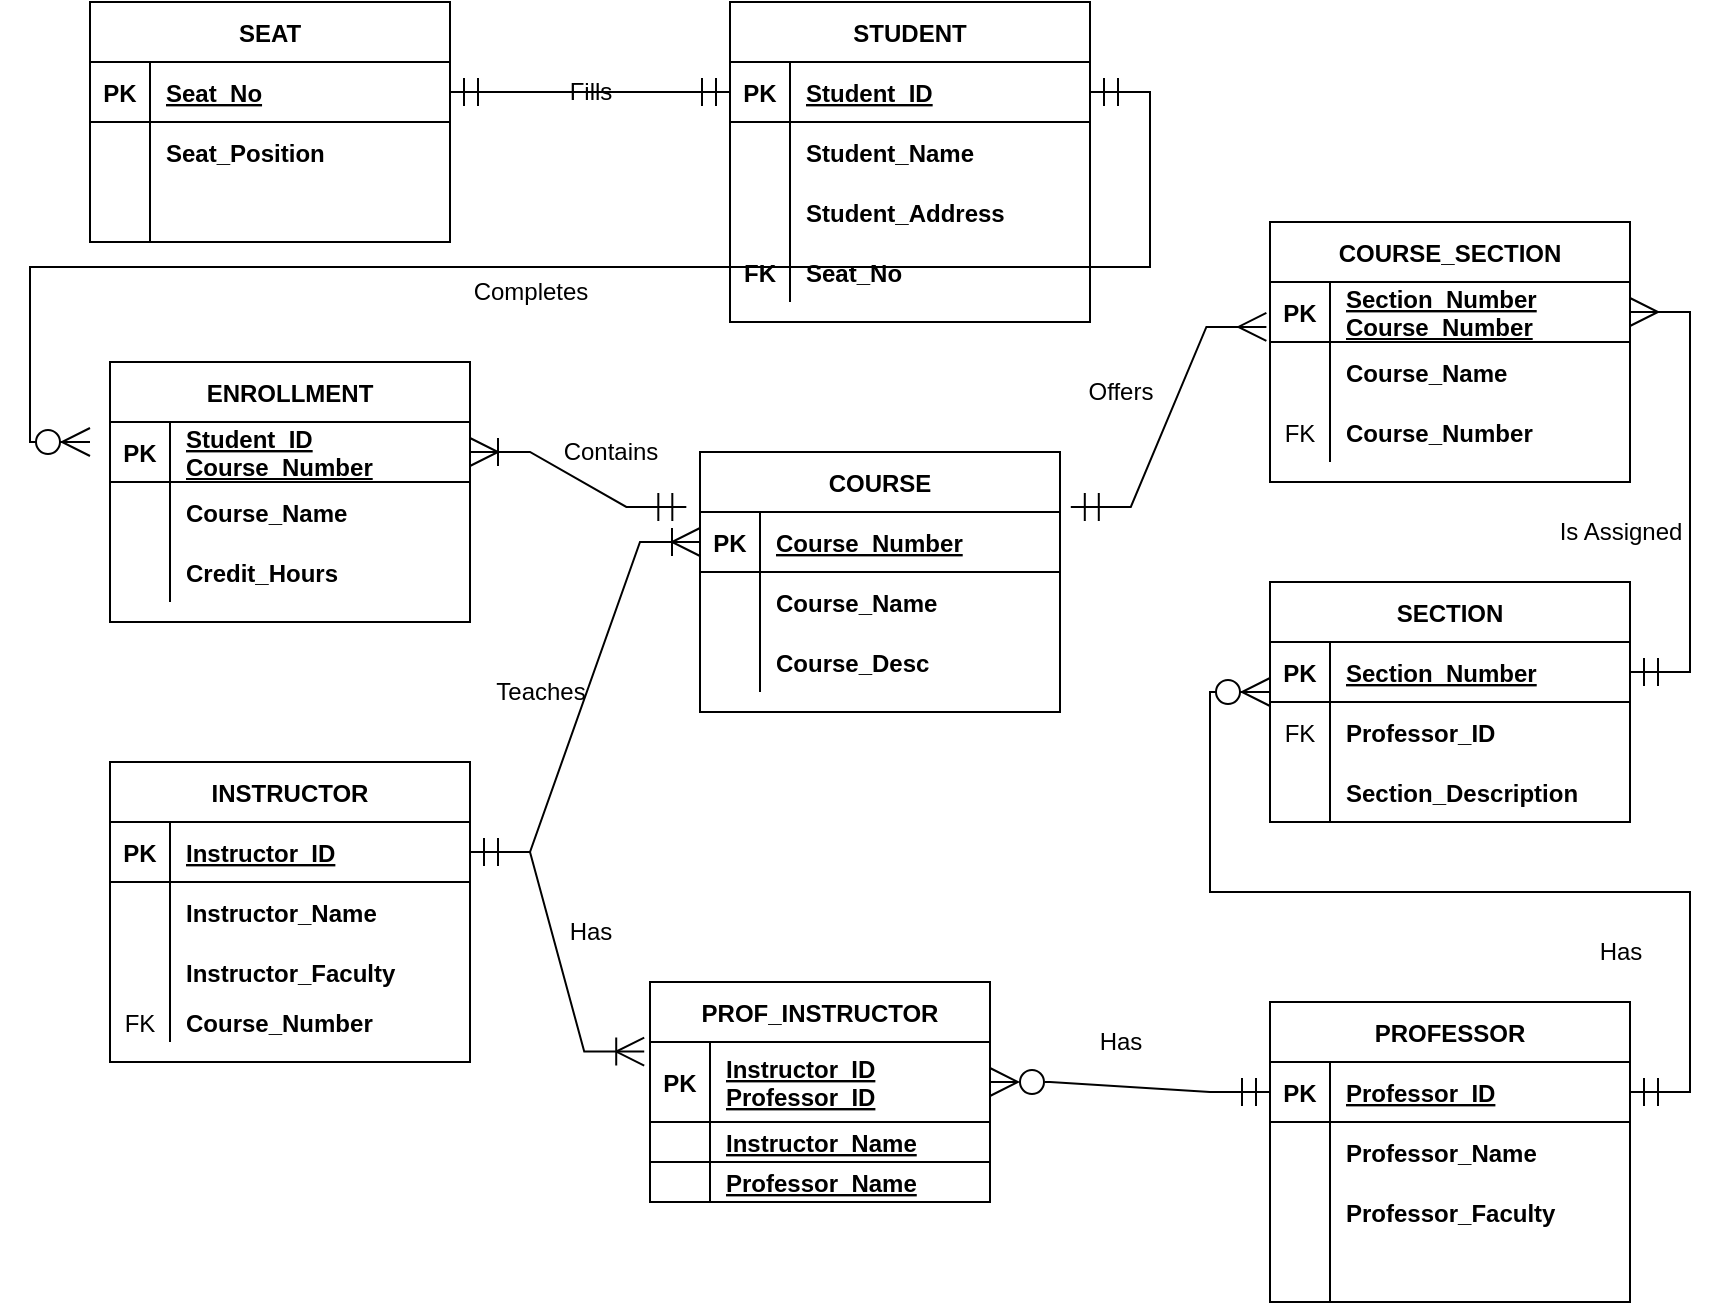 <mxfile version="20.5.3" type="device"><diagram id="ovsEemLQURzjgjKXSBNl" name="Page-2"><mxGraphModel dx="1952" dy="614" grid="1" gridSize="10" guides="1" tooltips="1" connect="1" arrows="1" fold="1" page="1" pageScale="1" pageWidth="850" pageHeight="1100" math="0" shadow="0"><root><mxCell id="0"/><mxCell id="1" parent="0"/><mxCell id="uwNCYjKHiL1oiWfOYCzI-2" value="STUDENT" style="shape=table;startSize=30;container=1;collapsible=1;childLayout=tableLayout;fixedRows=1;rowLines=0;fontStyle=1;align=center;resizeLast=1;" parent="1" vertex="1"><mxGeometry x="350" y="20" width="180" height="160" as="geometry"/></mxCell><mxCell id="uwNCYjKHiL1oiWfOYCzI-3" value="" style="shape=tableRow;horizontal=0;startSize=0;swimlaneHead=0;swimlaneBody=0;fillColor=none;collapsible=0;dropTarget=0;points=[[0,0.5],[1,0.5]];portConstraint=eastwest;top=0;left=0;right=0;bottom=1;" parent="uwNCYjKHiL1oiWfOYCzI-2" vertex="1"><mxGeometry y="30" width="180" height="30" as="geometry"/></mxCell><mxCell id="uwNCYjKHiL1oiWfOYCzI-4" value="PK" style="shape=partialRectangle;connectable=0;fillColor=none;top=0;left=0;bottom=0;right=0;fontStyle=1;overflow=hidden;" parent="uwNCYjKHiL1oiWfOYCzI-3" vertex="1"><mxGeometry width="30" height="30" as="geometry"><mxRectangle width="30" height="30" as="alternateBounds"/></mxGeometry></mxCell><mxCell id="uwNCYjKHiL1oiWfOYCzI-5" value="Student_ID" style="shape=partialRectangle;connectable=0;fillColor=none;top=0;left=0;bottom=0;right=0;align=left;spacingLeft=6;fontStyle=5;overflow=hidden;" parent="uwNCYjKHiL1oiWfOYCzI-3" vertex="1"><mxGeometry x="30" width="150" height="30" as="geometry"><mxRectangle width="150" height="30" as="alternateBounds"/></mxGeometry></mxCell><mxCell id="uwNCYjKHiL1oiWfOYCzI-6" value="" style="shape=tableRow;horizontal=0;startSize=0;swimlaneHead=0;swimlaneBody=0;fillColor=none;collapsible=0;dropTarget=0;points=[[0,0.5],[1,0.5]];portConstraint=eastwest;top=0;left=0;right=0;bottom=0;" parent="uwNCYjKHiL1oiWfOYCzI-2" vertex="1"><mxGeometry y="60" width="180" height="30" as="geometry"/></mxCell><mxCell id="uwNCYjKHiL1oiWfOYCzI-7" value="" style="shape=partialRectangle;connectable=0;fillColor=none;top=0;left=0;bottom=0;right=0;editable=1;overflow=hidden;" parent="uwNCYjKHiL1oiWfOYCzI-6" vertex="1"><mxGeometry width="30" height="30" as="geometry"><mxRectangle width="30" height="30" as="alternateBounds"/></mxGeometry></mxCell><mxCell id="uwNCYjKHiL1oiWfOYCzI-8" value="Student_Name" style="shape=partialRectangle;connectable=0;fillColor=none;top=0;left=0;bottom=0;right=0;align=left;spacingLeft=6;overflow=hidden;fontStyle=1" parent="uwNCYjKHiL1oiWfOYCzI-6" vertex="1"><mxGeometry x="30" width="150" height="30" as="geometry"><mxRectangle width="150" height="30" as="alternateBounds"/></mxGeometry></mxCell><mxCell id="uwNCYjKHiL1oiWfOYCzI-9" value="" style="shape=tableRow;horizontal=0;startSize=0;swimlaneHead=0;swimlaneBody=0;fillColor=none;collapsible=0;dropTarget=0;points=[[0,0.5],[1,0.5]];portConstraint=eastwest;top=0;left=0;right=0;bottom=0;" parent="uwNCYjKHiL1oiWfOYCzI-2" vertex="1"><mxGeometry y="90" width="180" height="30" as="geometry"/></mxCell><mxCell id="uwNCYjKHiL1oiWfOYCzI-10" value="" style="shape=partialRectangle;connectable=0;fillColor=none;top=0;left=0;bottom=0;right=0;editable=1;overflow=hidden;" parent="uwNCYjKHiL1oiWfOYCzI-9" vertex="1"><mxGeometry width="30" height="30" as="geometry"><mxRectangle width="30" height="30" as="alternateBounds"/></mxGeometry></mxCell><mxCell id="uwNCYjKHiL1oiWfOYCzI-11" value="Student_Address" style="shape=partialRectangle;connectable=0;fillColor=none;top=0;left=0;bottom=0;right=0;align=left;spacingLeft=6;overflow=hidden;fontStyle=1" parent="uwNCYjKHiL1oiWfOYCzI-9" vertex="1"><mxGeometry x="30" width="150" height="30" as="geometry"><mxRectangle width="150" height="30" as="alternateBounds"/></mxGeometry></mxCell><mxCell id="uwNCYjKHiL1oiWfOYCzI-12" value="" style="shape=tableRow;horizontal=0;startSize=0;swimlaneHead=0;swimlaneBody=0;fillColor=none;collapsible=0;dropTarget=0;points=[[0,0.5],[1,0.5]];portConstraint=eastwest;top=0;left=0;right=0;bottom=0;" parent="uwNCYjKHiL1oiWfOYCzI-2" vertex="1"><mxGeometry y="120" width="180" height="30" as="geometry"/></mxCell><mxCell id="uwNCYjKHiL1oiWfOYCzI-13" value="FK" style="shape=partialRectangle;connectable=0;fillColor=none;top=0;left=0;bottom=0;right=0;editable=1;overflow=hidden;fontStyle=1" parent="uwNCYjKHiL1oiWfOYCzI-12" vertex="1"><mxGeometry width="30" height="30" as="geometry"><mxRectangle width="30" height="30" as="alternateBounds"/></mxGeometry></mxCell><mxCell id="uwNCYjKHiL1oiWfOYCzI-14" value="Seat_No" style="shape=partialRectangle;connectable=0;fillColor=none;top=0;left=0;bottom=0;right=0;align=left;spacingLeft=6;overflow=hidden;fontStyle=1" parent="uwNCYjKHiL1oiWfOYCzI-12" vertex="1"><mxGeometry x="30" width="150" height="30" as="geometry"><mxRectangle width="150" height="30" as="alternateBounds"/></mxGeometry></mxCell><mxCell id="uwNCYjKHiL1oiWfOYCzI-15" value="SEAT" style="shape=table;startSize=30;container=1;collapsible=1;childLayout=tableLayout;fixedRows=1;rowLines=0;fontStyle=1;align=center;resizeLast=1;" parent="1" vertex="1"><mxGeometry x="30" y="20" width="180" height="120" as="geometry"/></mxCell><mxCell id="uwNCYjKHiL1oiWfOYCzI-16" value="" style="shape=tableRow;horizontal=0;startSize=0;swimlaneHead=0;swimlaneBody=0;fillColor=none;collapsible=0;dropTarget=0;points=[[0,0.5],[1,0.5]];portConstraint=eastwest;top=0;left=0;right=0;bottom=1;" parent="uwNCYjKHiL1oiWfOYCzI-15" vertex="1"><mxGeometry y="30" width="180" height="30" as="geometry"/></mxCell><mxCell id="uwNCYjKHiL1oiWfOYCzI-17" value="PK" style="shape=partialRectangle;connectable=0;fillColor=none;top=0;left=0;bottom=0;right=0;fontStyle=1;overflow=hidden;" parent="uwNCYjKHiL1oiWfOYCzI-16" vertex="1"><mxGeometry width="30" height="30" as="geometry"><mxRectangle width="30" height="30" as="alternateBounds"/></mxGeometry></mxCell><mxCell id="uwNCYjKHiL1oiWfOYCzI-18" value="Seat_No" style="shape=partialRectangle;connectable=0;fillColor=none;top=0;left=0;bottom=0;right=0;align=left;spacingLeft=6;fontStyle=5;overflow=hidden;" parent="uwNCYjKHiL1oiWfOYCzI-16" vertex="1"><mxGeometry x="30" width="150" height="30" as="geometry"><mxRectangle width="150" height="30" as="alternateBounds"/></mxGeometry></mxCell><mxCell id="uwNCYjKHiL1oiWfOYCzI-19" value="" style="shape=tableRow;horizontal=0;startSize=0;swimlaneHead=0;swimlaneBody=0;fillColor=none;collapsible=0;dropTarget=0;points=[[0,0.5],[1,0.5]];portConstraint=eastwest;top=0;left=0;right=0;bottom=0;fontStyle=1" parent="uwNCYjKHiL1oiWfOYCzI-15" vertex="1"><mxGeometry y="60" width="180" height="30" as="geometry"/></mxCell><mxCell id="uwNCYjKHiL1oiWfOYCzI-20" value="" style="shape=partialRectangle;connectable=0;fillColor=none;top=0;left=0;bottom=0;right=0;editable=1;overflow=hidden;" parent="uwNCYjKHiL1oiWfOYCzI-19" vertex="1"><mxGeometry width="30" height="30" as="geometry"><mxRectangle width="30" height="30" as="alternateBounds"/></mxGeometry></mxCell><mxCell id="uwNCYjKHiL1oiWfOYCzI-21" value="Seat_Position" style="shape=partialRectangle;connectable=0;fillColor=none;top=0;left=0;bottom=0;right=0;align=left;spacingLeft=6;overflow=hidden;fontStyle=1" parent="uwNCYjKHiL1oiWfOYCzI-19" vertex="1"><mxGeometry x="30" width="150" height="30" as="geometry"><mxRectangle width="150" height="30" as="alternateBounds"/></mxGeometry></mxCell><mxCell id="uwNCYjKHiL1oiWfOYCzI-22" value="" style="shape=tableRow;horizontal=0;startSize=0;swimlaneHead=0;swimlaneBody=0;fillColor=none;collapsible=0;dropTarget=0;points=[[0,0.5],[1,0.5]];portConstraint=eastwest;top=0;left=0;right=0;bottom=0;" parent="uwNCYjKHiL1oiWfOYCzI-15" vertex="1"><mxGeometry y="90" width="180" height="30" as="geometry"/></mxCell><mxCell id="uwNCYjKHiL1oiWfOYCzI-23" value="" style="shape=partialRectangle;connectable=0;fillColor=none;top=0;left=0;bottom=0;right=0;editable=1;overflow=hidden;" parent="uwNCYjKHiL1oiWfOYCzI-22" vertex="1"><mxGeometry width="30" height="30" as="geometry"><mxRectangle width="30" height="30" as="alternateBounds"/></mxGeometry></mxCell><mxCell id="uwNCYjKHiL1oiWfOYCzI-24" value="" style="shape=partialRectangle;connectable=0;fillColor=none;top=0;left=0;bottom=0;right=0;align=left;spacingLeft=6;overflow=hidden;" parent="uwNCYjKHiL1oiWfOYCzI-22" vertex="1"><mxGeometry x="30" width="150" height="30" as="geometry"><mxRectangle width="150" height="30" as="alternateBounds"/></mxGeometry></mxCell><mxCell id="uwNCYjKHiL1oiWfOYCzI-28" value="COURSE" style="shape=table;startSize=30;container=1;collapsible=1;childLayout=tableLayout;fixedRows=1;rowLines=0;fontStyle=1;align=center;resizeLast=1;" parent="1" vertex="1"><mxGeometry x="335" y="245" width="180" height="130" as="geometry"/></mxCell><mxCell id="uwNCYjKHiL1oiWfOYCzI-29" value="" style="shape=tableRow;horizontal=0;startSize=0;swimlaneHead=0;swimlaneBody=0;fillColor=none;collapsible=0;dropTarget=0;points=[[0,0.5],[1,0.5]];portConstraint=eastwest;top=0;left=0;right=0;bottom=1;" parent="uwNCYjKHiL1oiWfOYCzI-28" vertex="1"><mxGeometry y="30" width="180" height="30" as="geometry"/></mxCell><mxCell id="uwNCYjKHiL1oiWfOYCzI-30" value="PK" style="shape=partialRectangle;connectable=0;fillColor=none;top=0;left=0;bottom=0;right=0;fontStyle=1;overflow=hidden;" parent="uwNCYjKHiL1oiWfOYCzI-29" vertex="1"><mxGeometry width="30" height="30" as="geometry"><mxRectangle width="30" height="30" as="alternateBounds"/></mxGeometry></mxCell><mxCell id="uwNCYjKHiL1oiWfOYCzI-31" value="Course_Number" style="shape=partialRectangle;connectable=0;fillColor=none;top=0;left=0;bottom=0;right=0;align=left;spacingLeft=6;fontStyle=5;overflow=hidden;" parent="uwNCYjKHiL1oiWfOYCzI-29" vertex="1"><mxGeometry x="30" width="150" height="30" as="geometry"><mxRectangle width="150" height="30" as="alternateBounds"/></mxGeometry></mxCell><mxCell id="uwNCYjKHiL1oiWfOYCzI-32" value="" style="shape=tableRow;horizontal=0;startSize=0;swimlaneHead=0;swimlaneBody=0;fillColor=none;collapsible=0;dropTarget=0;points=[[0,0.5],[1,0.5]];portConstraint=eastwest;top=0;left=0;right=0;bottom=0;" parent="uwNCYjKHiL1oiWfOYCzI-28" vertex="1"><mxGeometry y="60" width="180" height="30" as="geometry"/></mxCell><mxCell id="uwNCYjKHiL1oiWfOYCzI-33" value="" style="shape=partialRectangle;connectable=0;fillColor=none;top=0;left=0;bottom=0;right=0;editable=1;overflow=hidden;" parent="uwNCYjKHiL1oiWfOYCzI-32" vertex="1"><mxGeometry width="30" height="30" as="geometry"><mxRectangle width="30" height="30" as="alternateBounds"/></mxGeometry></mxCell><mxCell id="uwNCYjKHiL1oiWfOYCzI-34" value="Course_Name" style="shape=partialRectangle;connectable=0;fillColor=none;top=0;left=0;bottom=0;right=0;align=left;spacingLeft=6;overflow=hidden;fontStyle=1" parent="uwNCYjKHiL1oiWfOYCzI-32" vertex="1"><mxGeometry x="30" width="150" height="30" as="geometry"><mxRectangle width="150" height="30" as="alternateBounds"/></mxGeometry></mxCell><mxCell id="uwNCYjKHiL1oiWfOYCzI-35" value="" style="shape=tableRow;horizontal=0;startSize=0;swimlaneHead=0;swimlaneBody=0;fillColor=none;collapsible=0;dropTarget=0;points=[[0,0.5],[1,0.5]];portConstraint=eastwest;top=0;left=0;right=0;bottom=0;fontStyle=1" parent="uwNCYjKHiL1oiWfOYCzI-28" vertex="1"><mxGeometry y="90" width="180" height="30" as="geometry"/></mxCell><mxCell id="uwNCYjKHiL1oiWfOYCzI-36" value="" style="shape=partialRectangle;connectable=0;fillColor=none;top=0;left=0;bottom=0;right=0;editable=1;overflow=hidden;" parent="uwNCYjKHiL1oiWfOYCzI-35" vertex="1"><mxGeometry width="30" height="30" as="geometry"><mxRectangle width="30" height="30" as="alternateBounds"/></mxGeometry></mxCell><mxCell id="uwNCYjKHiL1oiWfOYCzI-37" value="Course_Desc" style="shape=partialRectangle;connectable=0;fillColor=none;top=0;left=0;bottom=0;right=0;align=left;spacingLeft=6;overflow=hidden;fontStyle=1" parent="uwNCYjKHiL1oiWfOYCzI-35" vertex="1"><mxGeometry x="30" width="150" height="30" as="geometry"><mxRectangle width="150" height="30" as="alternateBounds"/></mxGeometry></mxCell><mxCell id="uwNCYjKHiL1oiWfOYCzI-41" value="" style="edgeStyle=entityRelationEdgeStyle;fontSize=12;html=1;endArrow=ERmandOne;startArrow=none;rounded=0;exitX=1;exitY=0.5;exitDx=0;exitDy=0;jumpSize=11;endSize=12;startSize=12;" parent="1" source="uwNCYjKHiL1oiWfOYCzI-83" target="uwNCYjKHiL1oiWfOYCzI-16" edge="1"><mxGeometry width="100" height="100" relative="1" as="geometry"><mxPoint x="484" y="85" as="sourcePoint"/><mxPoint x="614" y="85" as="targetPoint"/></mxGeometry></mxCell><mxCell id="uwNCYjKHiL1oiWfOYCzI-44" value="INSTRUCTOR" style="shape=table;startSize=30;container=1;collapsible=1;childLayout=tableLayout;fixedRows=1;rowLines=0;fontStyle=1;align=center;resizeLast=1;" parent="1" vertex="1"><mxGeometry x="40" y="400" width="180" height="150" as="geometry"/></mxCell><mxCell id="uwNCYjKHiL1oiWfOYCzI-45" value="" style="shape=tableRow;horizontal=0;startSize=0;swimlaneHead=0;swimlaneBody=0;fillColor=none;collapsible=0;dropTarget=0;points=[[0,0.5],[1,0.5]];portConstraint=eastwest;top=0;left=0;right=0;bottom=1;" parent="uwNCYjKHiL1oiWfOYCzI-44" vertex="1"><mxGeometry y="30" width="180" height="30" as="geometry"/></mxCell><mxCell id="uwNCYjKHiL1oiWfOYCzI-46" value="PK" style="shape=partialRectangle;connectable=0;fillColor=none;top=0;left=0;bottom=0;right=0;fontStyle=1;overflow=hidden;" parent="uwNCYjKHiL1oiWfOYCzI-45" vertex="1"><mxGeometry width="30" height="30" as="geometry"><mxRectangle width="30" height="30" as="alternateBounds"/></mxGeometry></mxCell><mxCell id="uwNCYjKHiL1oiWfOYCzI-47" value="Instructor_ID" style="shape=partialRectangle;connectable=0;fillColor=none;top=0;left=0;bottom=0;right=0;align=left;spacingLeft=6;fontStyle=5;overflow=hidden;" parent="uwNCYjKHiL1oiWfOYCzI-45" vertex="1"><mxGeometry x="30" width="150" height="30" as="geometry"><mxRectangle width="150" height="30" as="alternateBounds"/></mxGeometry></mxCell><mxCell id="uwNCYjKHiL1oiWfOYCzI-51" value="" style="shape=tableRow;horizontal=0;startSize=0;swimlaneHead=0;swimlaneBody=0;fillColor=none;collapsible=0;dropTarget=0;points=[[0,0.5],[1,0.5]];portConstraint=eastwest;top=0;left=0;right=0;bottom=0;" parent="uwNCYjKHiL1oiWfOYCzI-44" vertex="1"><mxGeometry y="60" width="180" height="30" as="geometry"/></mxCell><mxCell id="uwNCYjKHiL1oiWfOYCzI-52" value="" style="shape=partialRectangle;connectable=0;fillColor=none;top=0;left=0;bottom=0;right=0;editable=1;overflow=hidden;" parent="uwNCYjKHiL1oiWfOYCzI-51" vertex="1"><mxGeometry width="30" height="30" as="geometry"><mxRectangle width="30" height="30" as="alternateBounds"/></mxGeometry></mxCell><mxCell id="uwNCYjKHiL1oiWfOYCzI-53" value="Instructor_Name" style="shape=partialRectangle;connectable=0;fillColor=none;top=0;left=0;bottom=0;right=0;align=left;spacingLeft=6;overflow=hidden;fontStyle=1" parent="uwNCYjKHiL1oiWfOYCzI-51" vertex="1"><mxGeometry x="30" width="150" height="30" as="geometry"><mxRectangle width="150" height="30" as="alternateBounds"/></mxGeometry></mxCell><mxCell id="uwNCYjKHiL1oiWfOYCzI-54" value="" style="shape=tableRow;horizontal=0;startSize=0;swimlaneHead=0;swimlaneBody=0;fillColor=none;collapsible=0;dropTarget=0;points=[[0,0.5],[1,0.5]];portConstraint=eastwest;top=0;left=0;right=0;bottom=0;" parent="uwNCYjKHiL1oiWfOYCzI-44" vertex="1"><mxGeometry y="90" width="180" height="30" as="geometry"/></mxCell><mxCell id="uwNCYjKHiL1oiWfOYCzI-55" value="" style="shape=partialRectangle;connectable=0;fillColor=none;top=0;left=0;bottom=0;right=0;editable=1;overflow=hidden;" parent="uwNCYjKHiL1oiWfOYCzI-54" vertex="1"><mxGeometry width="30" height="30" as="geometry"><mxRectangle width="30" height="30" as="alternateBounds"/></mxGeometry></mxCell><mxCell id="uwNCYjKHiL1oiWfOYCzI-56" value="Instructor_Faculty" style="shape=partialRectangle;connectable=0;fillColor=none;top=0;left=0;bottom=0;right=0;align=left;spacingLeft=6;overflow=hidden;fontStyle=1" parent="uwNCYjKHiL1oiWfOYCzI-54" vertex="1"><mxGeometry x="30" width="150" height="30" as="geometry"><mxRectangle width="150" height="30" as="alternateBounds"/></mxGeometry></mxCell><mxCell id="uwNCYjKHiL1oiWfOYCzI-166" style="shape=tableRow;horizontal=0;startSize=0;swimlaneHead=0;swimlaneBody=0;fillColor=none;collapsible=0;dropTarget=0;points=[[0,0.5],[1,0.5]];portConstraint=eastwest;top=0;left=0;right=0;bottom=0;" parent="uwNCYjKHiL1oiWfOYCzI-44" vertex="1"><mxGeometry y="120" width="180" height="20" as="geometry"/></mxCell><mxCell id="uwNCYjKHiL1oiWfOYCzI-167" value="FK" style="shape=partialRectangle;connectable=0;fillColor=none;top=0;left=0;bottom=0;right=0;editable=1;overflow=hidden;" parent="uwNCYjKHiL1oiWfOYCzI-166" vertex="1"><mxGeometry width="30" height="20" as="geometry"><mxRectangle width="30" height="20" as="alternateBounds"/></mxGeometry></mxCell><mxCell id="uwNCYjKHiL1oiWfOYCzI-168" value="Course_Number" style="shape=partialRectangle;connectable=0;fillColor=none;top=0;left=0;bottom=0;right=0;align=left;spacingLeft=6;overflow=hidden;fontStyle=1" parent="uwNCYjKHiL1oiWfOYCzI-166" vertex="1"><mxGeometry x="30" width="150" height="20" as="geometry"><mxRectangle width="150" height="20" as="alternateBounds"/></mxGeometry></mxCell><mxCell id="uwNCYjKHiL1oiWfOYCzI-57" value="COURSE_SECTION" style="shape=table;startSize=30;container=1;collapsible=1;childLayout=tableLayout;fixedRows=1;rowLines=0;fontStyle=1;align=center;resizeLast=1;" parent="1" vertex="1"><mxGeometry x="620" y="130" width="180" height="130" as="geometry"/></mxCell><mxCell id="uwNCYjKHiL1oiWfOYCzI-58" value="" style="shape=tableRow;horizontal=0;startSize=0;swimlaneHead=0;swimlaneBody=0;fillColor=none;collapsible=0;dropTarget=0;points=[[0,0.5],[1,0.5]];portConstraint=eastwest;top=0;left=0;right=0;bottom=1;" parent="uwNCYjKHiL1oiWfOYCzI-57" vertex="1"><mxGeometry y="30" width="180" height="30" as="geometry"/></mxCell><mxCell id="uwNCYjKHiL1oiWfOYCzI-59" value="PK" style="shape=partialRectangle;connectable=0;fillColor=none;top=0;left=0;bottom=0;right=0;fontStyle=1;overflow=hidden;" parent="uwNCYjKHiL1oiWfOYCzI-58" vertex="1"><mxGeometry width="30" height="30" as="geometry"><mxRectangle width="30" height="30" as="alternateBounds"/></mxGeometry></mxCell><mxCell id="uwNCYjKHiL1oiWfOYCzI-60" value="Section_Number&#10;Course_Number" style="shape=partialRectangle;connectable=0;fillColor=none;top=0;left=0;bottom=0;right=0;align=left;spacingLeft=6;fontStyle=5;overflow=hidden;" parent="uwNCYjKHiL1oiWfOYCzI-58" vertex="1"><mxGeometry x="30" width="150" height="30" as="geometry"><mxRectangle width="150" height="30" as="alternateBounds"/></mxGeometry></mxCell><mxCell id="uwNCYjKHiL1oiWfOYCzI-61" value="" style="shape=tableRow;horizontal=0;startSize=0;swimlaneHead=0;swimlaneBody=0;fillColor=none;collapsible=0;dropTarget=0;points=[[0,0.5],[1,0.5]];portConstraint=eastwest;top=0;left=0;right=0;bottom=0;" parent="uwNCYjKHiL1oiWfOYCzI-57" vertex="1"><mxGeometry y="60" width="180" height="30" as="geometry"/></mxCell><mxCell id="uwNCYjKHiL1oiWfOYCzI-62" value="" style="shape=partialRectangle;connectable=0;fillColor=none;top=0;left=0;bottom=0;right=0;editable=1;overflow=hidden;" parent="uwNCYjKHiL1oiWfOYCzI-61" vertex="1"><mxGeometry width="30" height="30" as="geometry"><mxRectangle width="30" height="30" as="alternateBounds"/></mxGeometry></mxCell><mxCell id="uwNCYjKHiL1oiWfOYCzI-63" value="Course_Name" style="shape=partialRectangle;connectable=0;fillColor=none;top=0;left=0;bottom=0;right=0;align=left;spacingLeft=6;overflow=hidden;fontStyle=1" parent="uwNCYjKHiL1oiWfOYCzI-61" vertex="1"><mxGeometry x="30" width="150" height="30" as="geometry"><mxRectangle width="150" height="30" as="alternateBounds"/></mxGeometry></mxCell><mxCell id="uwNCYjKHiL1oiWfOYCzI-64" value="" style="shape=tableRow;horizontal=0;startSize=0;swimlaneHead=0;swimlaneBody=0;fillColor=none;collapsible=0;dropTarget=0;points=[[0,0.5],[1,0.5]];portConstraint=eastwest;top=0;left=0;right=0;bottom=0;fontStyle=1" parent="uwNCYjKHiL1oiWfOYCzI-57" vertex="1"><mxGeometry y="90" width="180" height="30" as="geometry"/></mxCell><mxCell id="uwNCYjKHiL1oiWfOYCzI-65" value="FK" style="shape=partialRectangle;connectable=0;fillColor=none;top=0;left=0;bottom=0;right=0;editable=1;overflow=hidden;" parent="uwNCYjKHiL1oiWfOYCzI-64" vertex="1"><mxGeometry width="30" height="30" as="geometry"><mxRectangle width="30" height="30" as="alternateBounds"/></mxGeometry></mxCell><mxCell id="uwNCYjKHiL1oiWfOYCzI-66" value="Course_Number" style="shape=partialRectangle;connectable=0;fillColor=none;top=0;left=0;bottom=0;right=0;align=left;spacingLeft=6;overflow=hidden;fontStyle=1" parent="uwNCYjKHiL1oiWfOYCzI-64" vertex="1"><mxGeometry x="30" width="150" height="30" as="geometry"><mxRectangle width="150" height="30" as="alternateBounds"/></mxGeometry></mxCell><mxCell id="uwNCYjKHiL1oiWfOYCzI-70" value="PROFESSOR" style="shape=table;startSize=30;container=1;collapsible=1;childLayout=tableLayout;fixedRows=1;rowLines=0;fontStyle=1;align=center;resizeLast=1;" parent="1" vertex="1"><mxGeometry x="620" y="520" width="180" height="150" as="geometry"/></mxCell><mxCell id="uwNCYjKHiL1oiWfOYCzI-71" value="" style="shape=tableRow;horizontal=0;startSize=0;swimlaneHead=0;swimlaneBody=0;fillColor=none;collapsible=0;dropTarget=0;points=[[0,0.5],[1,0.5]];portConstraint=eastwest;top=0;left=0;right=0;bottom=1;" parent="uwNCYjKHiL1oiWfOYCzI-70" vertex="1"><mxGeometry y="30" width="180" height="30" as="geometry"/></mxCell><mxCell id="uwNCYjKHiL1oiWfOYCzI-72" value="PK" style="shape=partialRectangle;connectable=0;fillColor=none;top=0;left=0;bottom=0;right=0;fontStyle=1;overflow=hidden;" parent="uwNCYjKHiL1oiWfOYCzI-71" vertex="1"><mxGeometry width="30" height="30" as="geometry"><mxRectangle width="30" height="30" as="alternateBounds"/></mxGeometry></mxCell><mxCell id="uwNCYjKHiL1oiWfOYCzI-73" value="Professor_ID" style="shape=partialRectangle;connectable=0;fillColor=none;top=0;left=0;bottom=0;right=0;align=left;spacingLeft=6;fontStyle=5;overflow=hidden;" parent="uwNCYjKHiL1oiWfOYCzI-71" vertex="1"><mxGeometry x="30" width="150" height="30" as="geometry"><mxRectangle width="150" height="30" as="alternateBounds"/></mxGeometry></mxCell><mxCell id="uwNCYjKHiL1oiWfOYCzI-74" value="" style="shape=tableRow;horizontal=0;startSize=0;swimlaneHead=0;swimlaneBody=0;fillColor=none;collapsible=0;dropTarget=0;points=[[0,0.5],[1,0.5]];portConstraint=eastwest;top=0;left=0;right=0;bottom=0;" parent="uwNCYjKHiL1oiWfOYCzI-70" vertex="1"><mxGeometry y="60" width="180" height="30" as="geometry"/></mxCell><mxCell id="uwNCYjKHiL1oiWfOYCzI-75" value="" style="shape=partialRectangle;connectable=0;fillColor=none;top=0;left=0;bottom=0;right=0;editable=1;overflow=hidden;" parent="uwNCYjKHiL1oiWfOYCzI-74" vertex="1"><mxGeometry width="30" height="30" as="geometry"><mxRectangle width="30" height="30" as="alternateBounds"/></mxGeometry></mxCell><mxCell id="uwNCYjKHiL1oiWfOYCzI-76" value="Professor_Name" style="shape=partialRectangle;connectable=0;fillColor=none;top=0;left=0;bottom=0;right=0;align=left;spacingLeft=6;overflow=hidden;fontStyle=1" parent="uwNCYjKHiL1oiWfOYCzI-74" vertex="1"><mxGeometry x="30" width="150" height="30" as="geometry"><mxRectangle width="150" height="30" as="alternateBounds"/></mxGeometry></mxCell><mxCell id="uwNCYjKHiL1oiWfOYCzI-77" value="" style="shape=tableRow;horizontal=0;startSize=0;swimlaneHead=0;swimlaneBody=0;fillColor=none;collapsible=0;dropTarget=0;points=[[0,0.5],[1,0.5]];portConstraint=eastwest;top=0;left=0;right=0;bottom=0;" parent="uwNCYjKHiL1oiWfOYCzI-70" vertex="1"><mxGeometry y="90" width="180" height="30" as="geometry"/></mxCell><mxCell id="uwNCYjKHiL1oiWfOYCzI-78" value="" style="shape=partialRectangle;connectable=0;fillColor=none;top=0;left=0;bottom=0;right=0;editable=1;overflow=hidden;" parent="uwNCYjKHiL1oiWfOYCzI-77" vertex="1"><mxGeometry width="30" height="30" as="geometry"><mxRectangle width="30" height="30" as="alternateBounds"/></mxGeometry></mxCell><mxCell id="uwNCYjKHiL1oiWfOYCzI-79" value="Professor_Faculty" style="shape=partialRectangle;connectable=0;fillColor=none;top=0;left=0;bottom=0;right=0;align=left;spacingLeft=6;overflow=hidden;fontStyle=1" parent="uwNCYjKHiL1oiWfOYCzI-77" vertex="1"><mxGeometry x="30" width="150" height="30" as="geometry"><mxRectangle width="150" height="30" as="alternateBounds"/></mxGeometry></mxCell><mxCell id="uwNCYjKHiL1oiWfOYCzI-80" value="" style="shape=tableRow;horizontal=0;startSize=0;swimlaneHead=0;swimlaneBody=0;fillColor=none;collapsible=0;dropTarget=0;points=[[0,0.5],[1,0.5]];portConstraint=eastwest;top=0;left=0;right=0;bottom=0;fontStyle=1" parent="uwNCYjKHiL1oiWfOYCzI-70" vertex="1"><mxGeometry y="120" width="180" height="30" as="geometry"/></mxCell><mxCell id="uwNCYjKHiL1oiWfOYCzI-81" value="" style="shape=partialRectangle;connectable=0;fillColor=none;top=0;left=0;bottom=0;right=0;editable=1;overflow=hidden;" parent="uwNCYjKHiL1oiWfOYCzI-80" vertex="1"><mxGeometry width="30" height="30" as="geometry"><mxRectangle width="30" height="30" as="alternateBounds"/></mxGeometry></mxCell><mxCell id="uwNCYjKHiL1oiWfOYCzI-82" value="" style="shape=partialRectangle;connectable=0;fillColor=none;top=0;left=0;bottom=0;right=0;align=left;spacingLeft=6;overflow=hidden;fontStyle=1" parent="uwNCYjKHiL1oiWfOYCzI-80" vertex="1"><mxGeometry x="30" width="150" height="30" as="geometry"><mxRectangle width="150" height="30" as="alternateBounds"/></mxGeometry></mxCell><mxCell id="uwNCYjKHiL1oiWfOYCzI-84" value="Completes" style="text;html=1;align=center;verticalAlign=middle;resizable=0;points=[];autosize=1;strokeColor=none;fillColor=none;" parent="1" vertex="1"><mxGeometry x="210" y="150" width="80" height="30" as="geometry"/></mxCell><mxCell id="uwNCYjKHiL1oiWfOYCzI-85" value="ENROLLMENT" style="shape=table;startSize=30;container=1;collapsible=1;childLayout=tableLayout;fixedRows=1;rowLines=0;fontStyle=1;align=center;resizeLast=1;" parent="1" vertex="1"><mxGeometry x="40" y="200" width="180" height="130" as="geometry"/></mxCell><mxCell id="uwNCYjKHiL1oiWfOYCzI-86" value="" style="shape=tableRow;horizontal=0;startSize=0;swimlaneHead=0;swimlaneBody=0;fillColor=none;collapsible=0;dropTarget=0;points=[[0,0.5],[1,0.5]];portConstraint=eastwest;top=0;left=0;right=0;bottom=1;" parent="uwNCYjKHiL1oiWfOYCzI-85" vertex="1"><mxGeometry y="30" width="180" height="30" as="geometry"/></mxCell><mxCell id="uwNCYjKHiL1oiWfOYCzI-87" value="PK" style="shape=partialRectangle;connectable=0;fillColor=none;top=0;left=0;bottom=0;right=0;fontStyle=1;overflow=hidden;" parent="uwNCYjKHiL1oiWfOYCzI-86" vertex="1"><mxGeometry width="30" height="30" as="geometry"><mxRectangle width="30" height="30" as="alternateBounds"/></mxGeometry></mxCell><mxCell id="uwNCYjKHiL1oiWfOYCzI-88" value="Student_ID&#10;Course_Number" style="shape=partialRectangle;connectable=0;fillColor=none;top=0;left=0;bottom=0;right=0;align=left;spacingLeft=6;fontStyle=5;overflow=hidden;" parent="uwNCYjKHiL1oiWfOYCzI-86" vertex="1"><mxGeometry x="30" width="150" height="30" as="geometry"><mxRectangle width="150" height="30" as="alternateBounds"/></mxGeometry></mxCell><mxCell id="uwNCYjKHiL1oiWfOYCzI-89" value="" style="shape=tableRow;horizontal=0;startSize=0;swimlaneHead=0;swimlaneBody=0;fillColor=none;collapsible=0;dropTarget=0;points=[[0,0.5],[1,0.5]];portConstraint=eastwest;top=0;left=0;right=0;bottom=0;" parent="uwNCYjKHiL1oiWfOYCzI-85" vertex="1"><mxGeometry y="60" width="180" height="30" as="geometry"/></mxCell><mxCell id="uwNCYjKHiL1oiWfOYCzI-90" value="" style="shape=partialRectangle;connectable=0;fillColor=none;top=0;left=0;bottom=0;right=0;editable=1;overflow=hidden;" parent="uwNCYjKHiL1oiWfOYCzI-89" vertex="1"><mxGeometry width="30" height="30" as="geometry"><mxRectangle width="30" height="30" as="alternateBounds"/></mxGeometry></mxCell><mxCell id="uwNCYjKHiL1oiWfOYCzI-91" value="Course_Name" style="shape=partialRectangle;connectable=0;fillColor=none;top=0;left=0;bottom=0;right=0;align=left;spacingLeft=6;overflow=hidden;fontStyle=1" parent="uwNCYjKHiL1oiWfOYCzI-89" vertex="1"><mxGeometry x="30" width="150" height="30" as="geometry"><mxRectangle width="150" height="30" as="alternateBounds"/></mxGeometry></mxCell><mxCell id="uwNCYjKHiL1oiWfOYCzI-92" value="" style="shape=tableRow;horizontal=0;startSize=0;swimlaneHead=0;swimlaneBody=0;fillColor=none;collapsible=0;dropTarget=0;points=[[0,0.5],[1,0.5]];portConstraint=eastwest;top=0;left=0;right=0;bottom=0;" parent="uwNCYjKHiL1oiWfOYCzI-85" vertex="1"><mxGeometry y="90" width="180" height="30" as="geometry"/></mxCell><mxCell id="uwNCYjKHiL1oiWfOYCzI-93" value="" style="shape=partialRectangle;connectable=0;fillColor=none;top=0;left=0;bottom=0;right=0;editable=1;overflow=hidden;" parent="uwNCYjKHiL1oiWfOYCzI-92" vertex="1"><mxGeometry width="30" height="30" as="geometry"><mxRectangle width="30" height="30" as="alternateBounds"/></mxGeometry></mxCell><mxCell id="uwNCYjKHiL1oiWfOYCzI-94" value="Credit_Hours" style="shape=partialRectangle;connectable=0;fillColor=none;top=0;left=0;bottom=0;right=0;align=left;spacingLeft=6;overflow=hidden;fontStyle=1" parent="uwNCYjKHiL1oiWfOYCzI-92" vertex="1"><mxGeometry x="30" width="150" height="30" as="geometry"><mxRectangle width="150" height="30" as="alternateBounds"/></mxGeometry></mxCell><mxCell id="uwNCYjKHiL1oiWfOYCzI-101" value="Teaches" style="text;html=1;align=center;verticalAlign=middle;resizable=0;points=[];autosize=1;strokeColor=none;fillColor=none;" parent="1" vertex="1"><mxGeometry x="220" y="350" width="70" height="30" as="geometry"/></mxCell><mxCell id="uwNCYjKHiL1oiWfOYCzI-102" value="" style="edgeStyle=entityRelationEdgeStyle;fontSize=12;html=1;endArrow=ERoneToMany;startArrow=ERmandOne;rounded=0;startSize=12;endSize=12;jumpSize=11;entryX=0;entryY=0.5;entryDx=0;entryDy=0;" parent="1" source="uwNCYjKHiL1oiWfOYCzI-45" target="uwNCYjKHiL1oiWfOYCzI-29" edge="1"><mxGeometry width="100" height="100" relative="1" as="geometry"><mxPoint x="190" y="460" as="sourcePoint"/><mxPoint x="340" y="340" as="targetPoint"/></mxGeometry></mxCell><mxCell id="uwNCYjKHiL1oiWfOYCzI-121" value="Offers" style="text;html=1;align=center;verticalAlign=middle;resizable=0;points=[];autosize=1;strokeColor=none;fillColor=none;" parent="1" vertex="1"><mxGeometry x="515" y="200" width="60" height="30" as="geometry"/></mxCell><mxCell id="uwNCYjKHiL1oiWfOYCzI-122" value="" style="edgeStyle=entityRelationEdgeStyle;fontSize=12;html=1;endArrow=ERzeroToMany;startArrow=ERmandOne;rounded=0;startSize=12;endSize=12;jumpSize=11;" parent="1" source="uwNCYjKHiL1oiWfOYCzI-71" edge="1"><mxGeometry width="100" height="100" relative="1" as="geometry"><mxPoint x="710" y="430" as="sourcePoint"/><mxPoint x="620" y="365" as="targetPoint"/></mxGeometry></mxCell><mxCell id="uwNCYjKHiL1oiWfOYCzI-123" value="Has" style="text;html=1;align=center;verticalAlign=middle;resizable=0;points=[];autosize=1;strokeColor=none;fillColor=none;" parent="1" vertex="1"><mxGeometry x="775" y="480" width="40" height="30" as="geometry"/></mxCell><mxCell id="uwNCYjKHiL1oiWfOYCzI-126" value="PROF_INSTRUCTOR" style="shape=table;startSize=30;container=1;collapsible=1;childLayout=tableLayout;fixedRows=1;rowLines=0;fontStyle=1;align=center;resizeLast=1;" parent="1" vertex="1"><mxGeometry x="310" y="510" width="170" height="110" as="geometry"/></mxCell><mxCell id="uwNCYjKHiL1oiWfOYCzI-127" value="" style="shape=tableRow;horizontal=0;startSize=0;swimlaneHead=0;swimlaneBody=0;fillColor=none;collapsible=0;dropTarget=0;points=[[0,0.5],[1,0.5]];portConstraint=eastwest;top=0;left=0;right=0;bottom=1;" parent="uwNCYjKHiL1oiWfOYCzI-126" vertex="1"><mxGeometry y="30" width="170" height="40" as="geometry"/></mxCell><mxCell id="uwNCYjKHiL1oiWfOYCzI-128" value="PK" style="shape=partialRectangle;connectable=0;fillColor=none;top=0;left=0;bottom=0;right=0;fontStyle=1;overflow=hidden;" parent="uwNCYjKHiL1oiWfOYCzI-127" vertex="1"><mxGeometry width="30" height="40" as="geometry"><mxRectangle width="30" height="40" as="alternateBounds"/></mxGeometry></mxCell><mxCell id="uwNCYjKHiL1oiWfOYCzI-129" value="Instructor_ID&#10;Professor_ID" style="shape=partialRectangle;connectable=0;fillColor=none;top=0;left=0;bottom=0;right=0;align=left;spacingLeft=6;fontStyle=5;overflow=hidden;" parent="uwNCYjKHiL1oiWfOYCzI-127" vertex="1"><mxGeometry x="30" width="140" height="40" as="geometry"><mxRectangle width="140" height="40" as="alternateBounds"/></mxGeometry></mxCell><mxCell id="uwNCYjKHiL1oiWfOYCzI-190" style="shape=tableRow;horizontal=0;startSize=0;swimlaneHead=0;swimlaneBody=0;fillColor=none;collapsible=0;dropTarget=0;points=[[0,0.5],[1,0.5]];portConstraint=eastwest;top=0;left=0;right=0;bottom=1;" parent="uwNCYjKHiL1oiWfOYCzI-126" vertex="1"><mxGeometry y="70" width="170" height="20" as="geometry"/></mxCell><mxCell id="uwNCYjKHiL1oiWfOYCzI-191" value="              " style="shape=partialRectangle;connectable=0;fillColor=none;top=0;left=0;bottom=0;right=0;fontStyle=1;overflow=hidden;" parent="uwNCYjKHiL1oiWfOYCzI-190" vertex="1"><mxGeometry width="30" height="20" as="geometry"><mxRectangle width="30" height="20" as="alternateBounds"/></mxGeometry></mxCell><mxCell id="uwNCYjKHiL1oiWfOYCzI-192" value="Instructor_Name" style="shape=partialRectangle;connectable=0;fillColor=none;top=0;left=0;bottom=0;right=0;align=left;spacingLeft=6;fontStyle=5;overflow=hidden;" parent="uwNCYjKHiL1oiWfOYCzI-190" vertex="1"><mxGeometry x="30" width="140" height="20" as="geometry"><mxRectangle width="140" height="20" as="alternateBounds"/></mxGeometry></mxCell><mxCell id="uwNCYjKHiL1oiWfOYCzI-193" style="shape=tableRow;horizontal=0;startSize=0;swimlaneHead=0;swimlaneBody=0;fillColor=none;collapsible=0;dropTarget=0;points=[[0,0.5],[1,0.5]];portConstraint=eastwest;top=0;left=0;right=0;bottom=1;" parent="uwNCYjKHiL1oiWfOYCzI-126" vertex="1"><mxGeometry y="90" width="170" height="20" as="geometry"/></mxCell><mxCell id="uwNCYjKHiL1oiWfOYCzI-194" style="shape=partialRectangle;connectable=0;fillColor=none;top=0;left=0;bottom=0;right=0;fontStyle=1;overflow=hidden;" parent="uwNCYjKHiL1oiWfOYCzI-193" vertex="1"><mxGeometry width="30" height="20" as="geometry"><mxRectangle width="30" height="20" as="alternateBounds"/></mxGeometry></mxCell><mxCell id="uwNCYjKHiL1oiWfOYCzI-195" value="Professor_Name" style="shape=partialRectangle;connectable=0;fillColor=none;top=0;left=0;bottom=0;right=0;align=left;spacingLeft=6;fontStyle=5;overflow=hidden;" parent="uwNCYjKHiL1oiWfOYCzI-193" vertex="1"><mxGeometry x="30" width="140" height="20" as="geometry"><mxRectangle width="140" height="20" as="alternateBounds"/></mxGeometry></mxCell><mxCell id="uwNCYjKHiL1oiWfOYCzI-83" value="Fills" style="text;html=1;align=center;verticalAlign=middle;resizable=0;points=[];autosize=1;strokeColor=none;fillColor=none;" parent="1" vertex="1"><mxGeometry x="260" y="50" width="40" height="30" as="geometry"/></mxCell><mxCell id="uwNCYjKHiL1oiWfOYCzI-139" value="" style="edgeStyle=entityRelationEdgeStyle;fontSize=12;html=1;endArrow=none;startArrow=ERmandOne;rounded=0;jumpSize=11;endSize=12;startSize=12;" parent="1" source="uwNCYjKHiL1oiWfOYCzI-3" target="uwNCYjKHiL1oiWfOYCzI-83" edge="1"><mxGeometry width="100" height="100" relative="1" as="geometry"><mxPoint x="484" y="85.0" as="sourcePoint"/><mxPoint x="614" y="85.0" as="targetPoint"/></mxGeometry></mxCell><mxCell id="uwNCYjKHiL1oiWfOYCzI-140" value="SECTION" style="shape=table;startSize=30;container=1;collapsible=1;childLayout=tableLayout;fixedRows=1;rowLines=0;fontStyle=1;align=center;resizeLast=1;" parent="1" vertex="1"><mxGeometry x="620" y="310" width="180" height="120" as="geometry"/></mxCell><mxCell id="uwNCYjKHiL1oiWfOYCzI-141" value="" style="shape=tableRow;horizontal=0;startSize=0;swimlaneHead=0;swimlaneBody=0;fillColor=none;collapsible=0;dropTarget=0;points=[[0,0.5],[1,0.5]];portConstraint=eastwest;top=0;left=0;right=0;bottom=1;" parent="uwNCYjKHiL1oiWfOYCzI-140" vertex="1"><mxGeometry y="30" width="180" height="30" as="geometry"/></mxCell><mxCell id="uwNCYjKHiL1oiWfOYCzI-142" value="PK" style="shape=partialRectangle;connectable=0;fillColor=none;top=0;left=0;bottom=0;right=0;fontStyle=1;overflow=hidden;" parent="uwNCYjKHiL1oiWfOYCzI-141" vertex="1"><mxGeometry width="30" height="30" as="geometry"><mxRectangle width="30" height="30" as="alternateBounds"/></mxGeometry></mxCell><mxCell id="uwNCYjKHiL1oiWfOYCzI-143" value="Section_Number" style="shape=partialRectangle;connectable=0;fillColor=none;top=0;left=0;bottom=0;right=0;align=left;spacingLeft=6;fontStyle=5;overflow=hidden;" parent="uwNCYjKHiL1oiWfOYCzI-141" vertex="1"><mxGeometry x="30" width="150" height="30" as="geometry"><mxRectangle width="150" height="30" as="alternateBounds"/></mxGeometry></mxCell><mxCell id="uwNCYjKHiL1oiWfOYCzI-169" style="shape=tableRow;horizontal=0;startSize=0;swimlaneHead=0;swimlaneBody=0;fillColor=none;collapsible=0;dropTarget=0;points=[[0,0.5],[1,0.5]];portConstraint=eastwest;top=0;left=0;right=0;bottom=0;fontStyle=1" parent="uwNCYjKHiL1oiWfOYCzI-140" vertex="1"><mxGeometry y="60" width="180" height="30" as="geometry"/></mxCell><mxCell id="uwNCYjKHiL1oiWfOYCzI-170" value="FK" style="shape=partialRectangle;connectable=0;fillColor=none;top=0;left=0;bottom=0;right=0;editable=1;overflow=hidden;" parent="uwNCYjKHiL1oiWfOYCzI-169" vertex="1"><mxGeometry width="30" height="30" as="geometry"><mxRectangle width="30" height="30" as="alternateBounds"/></mxGeometry></mxCell><mxCell id="uwNCYjKHiL1oiWfOYCzI-171" value="Professor_ID" style="shape=partialRectangle;connectable=0;fillColor=none;top=0;left=0;bottom=0;right=0;align=left;spacingLeft=6;overflow=hidden;fontStyle=1" parent="uwNCYjKHiL1oiWfOYCzI-169" vertex="1"><mxGeometry x="30" width="150" height="30" as="geometry"><mxRectangle width="150" height="30" as="alternateBounds"/></mxGeometry></mxCell><mxCell id="uwNCYjKHiL1oiWfOYCzI-172" style="shape=tableRow;horizontal=0;startSize=0;swimlaneHead=0;swimlaneBody=0;fillColor=none;collapsible=0;dropTarget=0;points=[[0,0.5],[1,0.5]];portConstraint=eastwest;top=0;left=0;right=0;bottom=0;fontStyle=1" parent="uwNCYjKHiL1oiWfOYCzI-140" vertex="1"><mxGeometry y="90" width="180" height="30" as="geometry"/></mxCell><mxCell id="uwNCYjKHiL1oiWfOYCzI-173" value="            " style="shape=partialRectangle;connectable=0;fillColor=none;top=0;left=0;bottom=0;right=0;editable=1;overflow=hidden;" parent="uwNCYjKHiL1oiWfOYCzI-172" vertex="1"><mxGeometry width="30" height="30" as="geometry"><mxRectangle width="30" height="30" as="alternateBounds"/></mxGeometry></mxCell><mxCell id="uwNCYjKHiL1oiWfOYCzI-174" value="Section_Description" style="shape=partialRectangle;connectable=0;fillColor=none;top=0;left=0;bottom=0;right=0;align=left;spacingLeft=6;overflow=hidden;fontStyle=1" parent="uwNCYjKHiL1oiWfOYCzI-172" vertex="1"><mxGeometry x="30" width="150" height="30" as="geometry"><mxRectangle width="150" height="30" as="alternateBounds"/></mxGeometry></mxCell><mxCell id="uwNCYjKHiL1oiWfOYCzI-151" value="Is Assigned" style="text;html=1;align=center;verticalAlign=middle;resizable=0;points=[];autosize=1;strokeColor=none;fillColor=none;" parent="1" vertex="1"><mxGeometry x="755" y="270" width="80" height="30" as="geometry"/></mxCell><mxCell id="uwNCYjKHiL1oiWfOYCzI-153" value="Has" style="text;html=1;align=center;verticalAlign=middle;resizable=0;points=[];autosize=1;strokeColor=none;fillColor=none;" parent="1" vertex="1"><mxGeometry x="525" y="525" width="40" height="30" as="geometry"/></mxCell><mxCell id="uwNCYjKHiL1oiWfOYCzI-155" value="" style="edgeStyle=entityRelationEdgeStyle;fontSize=12;html=1;endArrow=ERmany;startArrow=ERmandOne;rounded=0;jumpSize=11;endSize=12;startSize=12;exitX=1.03;exitY=-0.085;exitDx=0;exitDy=0;exitPerimeter=0;entryX=-0.01;entryY=-0.252;entryDx=0;entryDy=0;entryPerimeter=0;endFill=0;" parent="1" source="uwNCYjKHiL1oiWfOYCzI-29" target="uwNCYjKHiL1oiWfOYCzI-61" edge="1"><mxGeometry width="100" height="100" relative="1" as="geometry"><mxPoint x="515.0" y="270" as="sourcePoint"/><mxPoint x="620" y="181" as="targetPoint"/></mxGeometry></mxCell><mxCell id="uwNCYjKHiL1oiWfOYCzI-156" value="" style="edgeStyle=entityRelationEdgeStyle;fontSize=12;html=1;endArrow=ERmany;startArrow=ERmandOne;rounded=0;jumpSize=11;endSize=12;startSize=12;endFill=0;" parent="1" source="uwNCYjKHiL1oiWfOYCzI-141" target="uwNCYjKHiL1oiWfOYCzI-58" edge="1"><mxGeometry width="100" height="100" relative="1" as="geometry"><mxPoint x="525" y="300" as="sourcePoint"/><mxPoint x="830" y="170" as="targetPoint"/></mxGeometry></mxCell><mxCell id="uwNCYjKHiL1oiWfOYCzI-160" value="" style="edgeStyle=entityRelationEdgeStyle;fontSize=12;html=1;endArrow=ERzeroToMany;startArrow=ERmandOne;rounded=0;startSize=12;endSize=12;jumpSize=11;" parent="1" source="uwNCYjKHiL1oiWfOYCzI-3" edge="1"><mxGeometry width="100" height="100" relative="1" as="geometry"><mxPoint x="390" y="360" as="sourcePoint"/><mxPoint x="30" y="240" as="targetPoint"/></mxGeometry></mxCell><mxCell id="uwNCYjKHiL1oiWfOYCzI-161" value="" style="edgeStyle=entityRelationEdgeStyle;fontSize=12;html=1;endArrow=ERoneToMany;startArrow=ERmandOne;rounded=0;startSize=12;endSize=12;jumpSize=11;entryX=1;entryY=0.5;entryDx=0;entryDy=0;exitX=-0.038;exitY=-0.085;exitDx=0;exitDy=0;exitPerimeter=0;" parent="1" source="uwNCYjKHiL1oiWfOYCzI-29" target="uwNCYjKHiL1oiWfOYCzI-86" edge="1"><mxGeometry width="100" height="100" relative="1" as="geometry"><mxPoint x="250" y="455" as="sourcePoint"/><mxPoint x="345" y="300" as="targetPoint"/></mxGeometry></mxCell><mxCell id="uwNCYjKHiL1oiWfOYCzI-162" value="Contains" style="text;html=1;align=center;verticalAlign=middle;resizable=0;points=[];autosize=1;strokeColor=none;fillColor=none;" parent="1" vertex="1"><mxGeometry x="255" y="230" width="70" height="30" as="geometry"/></mxCell><mxCell id="uwNCYjKHiL1oiWfOYCzI-184" value="" style="edgeStyle=entityRelationEdgeStyle;fontSize=12;html=1;endArrow=ERoneToMany;startArrow=ERmandOne;rounded=0;startSize=12;endSize=12;jumpSize=11;entryX=-0.017;entryY=0.119;entryDx=0;entryDy=0;entryPerimeter=0;" parent="1" target="uwNCYjKHiL1oiWfOYCzI-127" edge="1"><mxGeometry width="100" height="100" relative="1" as="geometry"><mxPoint x="220" y="445" as="sourcePoint"/><mxPoint x="345" y="300" as="targetPoint"/></mxGeometry></mxCell><mxCell id="uwNCYjKHiL1oiWfOYCzI-185" value="" style="edgeStyle=entityRelationEdgeStyle;fontSize=12;html=1;endArrow=ERzeroToMany;startArrow=ERmandOne;rounded=0;startSize=12;endSize=12;jumpSize=11;endFill=0;" parent="1" source="uwNCYjKHiL1oiWfOYCzI-71" target="uwNCYjKHiL1oiWfOYCzI-127" edge="1"><mxGeometry width="100" height="100" relative="1" as="geometry"><mxPoint x="250" y="495" as="sourcePoint"/><mxPoint x="365" y="340" as="targetPoint"/></mxGeometry></mxCell><mxCell id="uwNCYjKHiL1oiWfOYCzI-186" value="Has" style="text;html=1;align=center;verticalAlign=middle;resizable=0;points=[];autosize=1;strokeColor=none;fillColor=none;" parent="1" vertex="1"><mxGeometry x="260" y="470" width="40" height="30" as="geometry"/></mxCell></root></mxGraphModel></diagram></mxfile>